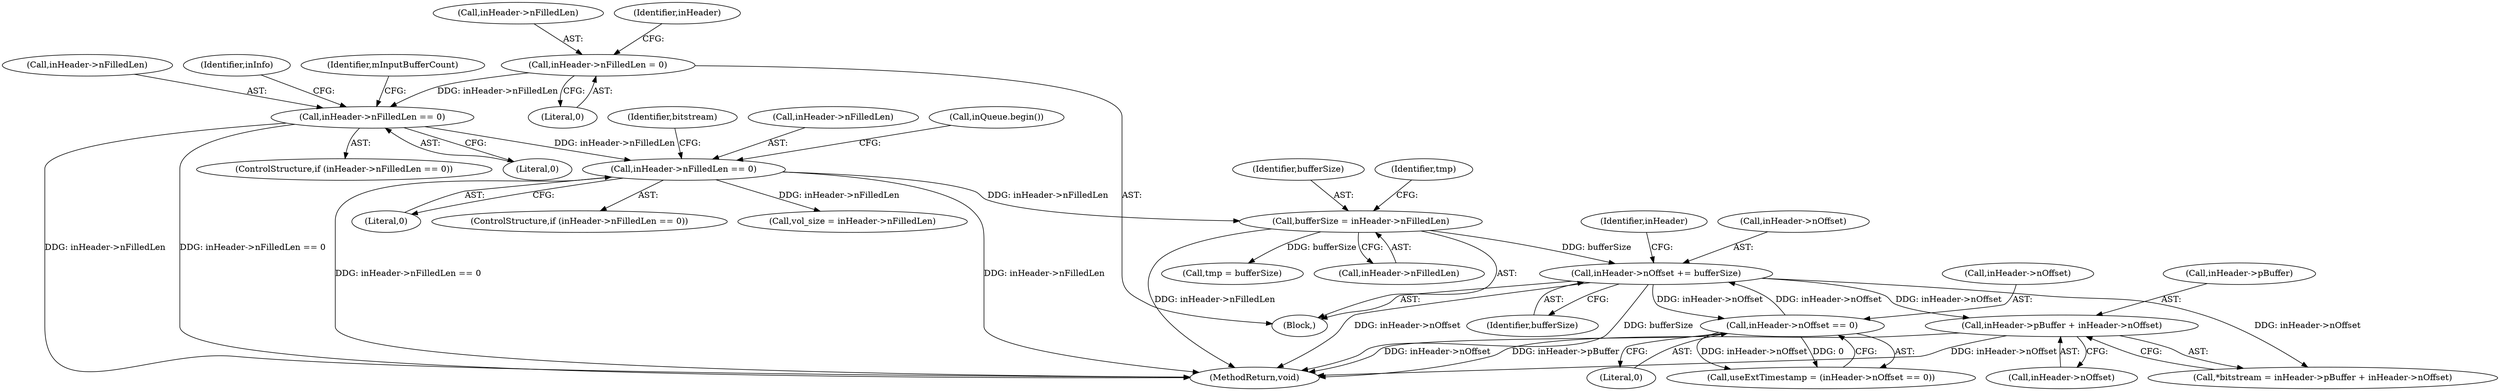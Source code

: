 digraph "0_Android_c48ef757cc50906e8726a3bebc3b60716292cdba@pointer" {
"1000241" [label="(Call,inHeader->pBuffer + inHeader->nOffset)"];
"1000618" [label="(Call,inHeader->nOffset += bufferSize)"];
"1000506" [label="(Call,bufferSize = inHeader->nFilledLen)"];
"1000169" [label="(Call,inHeader->nFilledLen == 0)"];
"1000648" [label="(Call,inHeader->nFilledLen == 0)"];
"1000623" [label="(Call,inHeader->nFilledLen = 0)"];
"1000483" [label="(Call,inHeader->nOffset == 0)"];
"1000652" [label="(Literal,0)"];
"1000242" [label="(Call,inHeader->pBuffer)"];
"1000508" [label="(Call,inHeader->nFilledLen)"];
"1000241" [label="(Call,inHeader->pBuffer + inHeader->nOffset)"];
"1000240" [label="(Identifier,bitstream)"];
"1000487" [label="(Literal,0)"];
"1000170" [label="(Call,inHeader->nFilledLen)"];
"1000624" [label="(Call,inHeader->nFilledLen)"];
"1000245" [label="(Call,inHeader->nOffset)"];
"1000168" [label="(ControlStructure,if (inHeader->nFilledLen == 0))"];
"1000176" [label="(Call,inQueue.begin())"];
"1000506" [label="(Call,bufferSize = inHeader->nFilledLen)"];
"1000625" [label="(Identifier,inHeader)"];
"1000649" [label="(Call,inHeader->nFilledLen)"];
"1000297" [label="(Call,vol_size = inHeader->nFilledLen)"];
"1000622" [label="(Identifier,bufferSize)"];
"1000627" [label="(Literal,0)"];
"1000507" [label="(Identifier,bufferSize)"];
"1000619" [label="(Call,inHeader->nOffset)"];
"1000631" [label="(Identifier,inHeader)"];
"1000618" [label="(Call,inHeader->nOffset += bufferSize)"];
"1000512" [label="(Call,tmp = bufferSize)"];
"1000656" [label="(Identifier,inInfo)"];
"1000670" [label="(Identifier,mInputBufferCount)"];
"1000481" [label="(Call,useExtTimestamp = (inHeader->nOffset == 0))"];
"1000717" [label="(MethodReturn,void)"];
"1000169" [label="(Call,inHeader->nFilledLen == 0)"];
"1000623" [label="(Call,inHeader->nFilledLen = 0)"];
"1000173" [label="(Literal,0)"];
"1000239" [label="(Call,*bitstream = inHeader->pBuffer + inHeader->nOffset)"];
"1000648" [label="(Call,inHeader->nFilledLen == 0)"];
"1000129" [label="(Block,)"];
"1000484" [label="(Call,inHeader->nOffset)"];
"1000647" [label="(ControlStructure,if (inHeader->nFilledLen == 0))"];
"1000513" [label="(Identifier,tmp)"];
"1000483" [label="(Call,inHeader->nOffset == 0)"];
"1000241" -> "1000239"  [label="AST: "];
"1000241" -> "1000245"  [label="CFG: "];
"1000242" -> "1000241"  [label="AST: "];
"1000245" -> "1000241"  [label="AST: "];
"1000239" -> "1000241"  [label="CFG: "];
"1000241" -> "1000717"  [label="DDG: inHeader->pBuffer"];
"1000241" -> "1000717"  [label="DDG: inHeader->nOffset"];
"1000618" -> "1000241"  [label="DDG: inHeader->nOffset"];
"1000618" -> "1000129"  [label="AST: "];
"1000618" -> "1000622"  [label="CFG: "];
"1000619" -> "1000618"  [label="AST: "];
"1000622" -> "1000618"  [label="AST: "];
"1000625" -> "1000618"  [label="CFG: "];
"1000618" -> "1000717"  [label="DDG: bufferSize"];
"1000618" -> "1000717"  [label="DDG: inHeader->nOffset"];
"1000618" -> "1000239"  [label="DDG: inHeader->nOffset"];
"1000618" -> "1000483"  [label="DDG: inHeader->nOffset"];
"1000506" -> "1000618"  [label="DDG: bufferSize"];
"1000483" -> "1000618"  [label="DDG: inHeader->nOffset"];
"1000506" -> "1000129"  [label="AST: "];
"1000506" -> "1000508"  [label="CFG: "];
"1000507" -> "1000506"  [label="AST: "];
"1000508" -> "1000506"  [label="AST: "];
"1000513" -> "1000506"  [label="CFG: "];
"1000506" -> "1000717"  [label="DDG: inHeader->nFilledLen"];
"1000169" -> "1000506"  [label="DDG: inHeader->nFilledLen"];
"1000506" -> "1000512"  [label="DDG: bufferSize"];
"1000169" -> "1000168"  [label="AST: "];
"1000169" -> "1000173"  [label="CFG: "];
"1000170" -> "1000169"  [label="AST: "];
"1000173" -> "1000169"  [label="AST: "];
"1000176" -> "1000169"  [label="CFG: "];
"1000240" -> "1000169"  [label="CFG: "];
"1000169" -> "1000717"  [label="DDG: inHeader->nFilledLen == 0"];
"1000169" -> "1000717"  [label="DDG: inHeader->nFilledLen"];
"1000648" -> "1000169"  [label="DDG: inHeader->nFilledLen"];
"1000169" -> "1000297"  [label="DDG: inHeader->nFilledLen"];
"1000648" -> "1000647"  [label="AST: "];
"1000648" -> "1000652"  [label="CFG: "];
"1000649" -> "1000648"  [label="AST: "];
"1000652" -> "1000648"  [label="AST: "];
"1000656" -> "1000648"  [label="CFG: "];
"1000670" -> "1000648"  [label="CFG: "];
"1000648" -> "1000717"  [label="DDG: inHeader->nFilledLen == 0"];
"1000648" -> "1000717"  [label="DDG: inHeader->nFilledLen"];
"1000623" -> "1000648"  [label="DDG: inHeader->nFilledLen"];
"1000623" -> "1000129"  [label="AST: "];
"1000623" -> "1000627"  [label="CFG: "];
"1000624" -> "1000623"  [label="AST: "];
"1000627" -> "1000623"  [label="AST: "];
"1000631" -> "1000623"  [label="CFG: "];
"1000483" -> "1000481"  [label="AST: "];
"1000483" -> "1000487"  [label="CFG: "];
"1000484" -> "1000483"  [label="AST: "];
"1000487" -> "1000483"  [label="AST: "];
"1000481" -> "1000483"  [label="CFG: "];
"1000483" -> "1000717"  [label="DDG: inHeader->nOffset"];
"1000483" -> "1000481"  [label="DDG: inHeader->nOffset"];
"1000483" -> "1000481"  [label="DDG: 0"];
}
